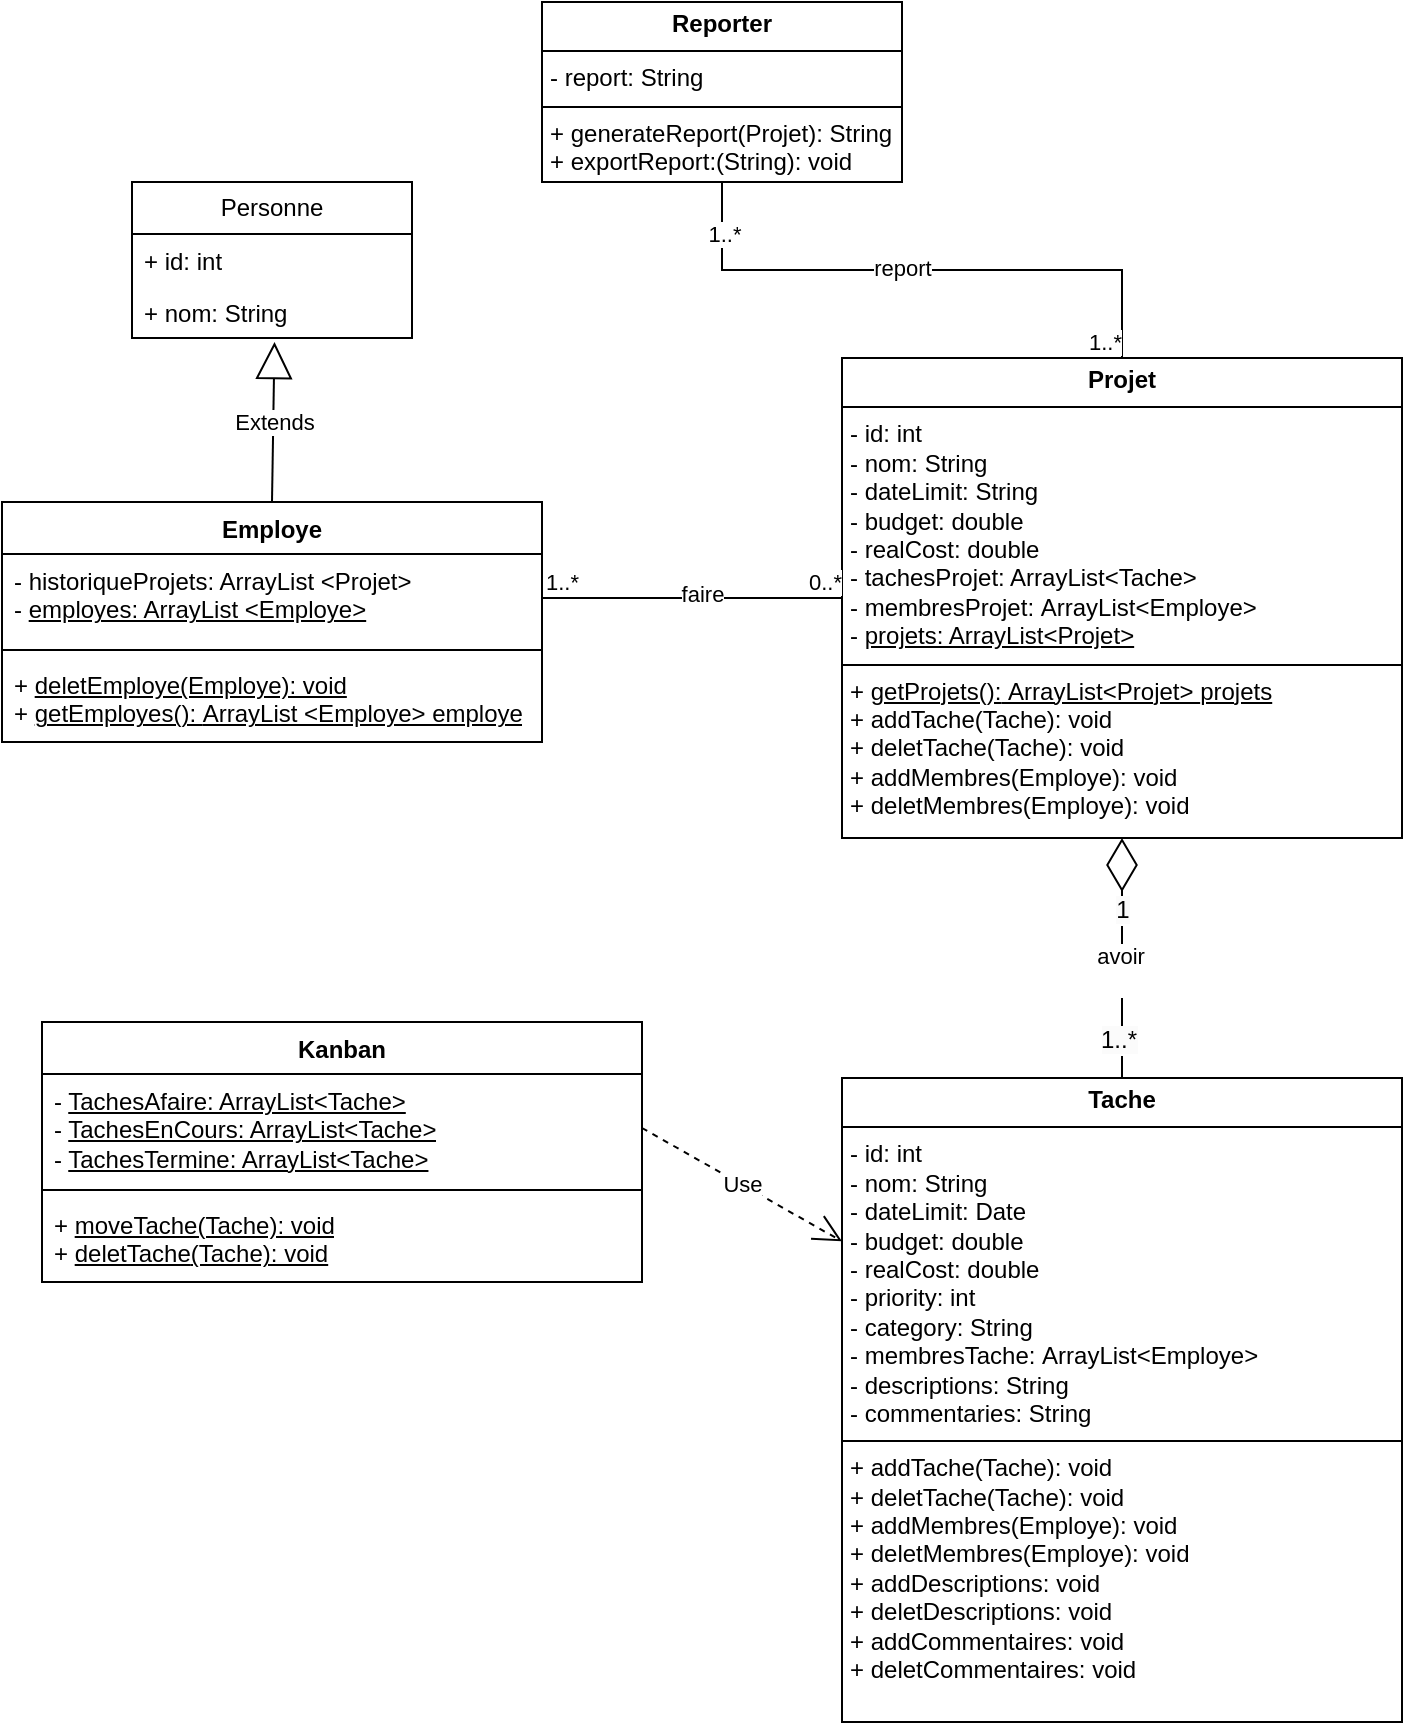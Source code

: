 <mxfile version="26.0.4">
  <diagram id="C5RBs43oDa-KdzZeNtuy" name="Page-1">
    <mxGraphModel dx="740" dy="541" grid="1" gridSize="10" guides="1" tooltips="1" connect="1" arrows="1" fold="1" page="1" pageScale="1" pageWidth="827" pageHeight="1169" math="0" shadow="0">
      <root>
        <mxCell id="WIyWlLk6GJQsqaUBKTNV-0" />
        <mxCell id="WIyWlLk6GJQsqaUBKTNV-1" parent="WIyWlLk6GJQsqaUBKTNV-0" />
        <mxCell id="X2ethnBV-2dmrT0V9-P8-0" value="Personne" style="swimlane;fontStyle=0;childLayout=stackLayout;horizontal=1;startSize=26;fillColor=none;horizontalStack=0;resizeParent=1;resizeParentMax=0;resizeLast=0;collapsible=1;marginBottom=0;whiteSpace=wrap;html=1;" parent="WIyWlLk6GJQsqaUBKTNV-1" vertex="1">
          <mxGeometry x="135" y="180" width="140" height="78" as="geometry" />
        </mxCell>
        <mxCell id="X2ethnBV-2dmrT0V9-P8-1" value="+ id: int" style="text;strokeColor=none;fillColor=none;align=left;verticalAlign=top;spacingLeft=4;spacingRight=4;overflow=hidden;rotatable=0;points=[[0,0.5],[1,0.5]];portConstraint=eastwest;whiteSpace=wrap;html=1;" parent="X2ethnBV-2dmrT0V9-P8-0" vertex="1">
          <mxGeometry y="26" width="140" height="26" as="geometry" />
        </mxCell>
        <mxCell id="X2ethnBV-2dmrT0V9-P8-2" value="+ nom: String" style="text;strokeColor=none;fillColor=none;align=left;verticalAlign=top;spacingLeft=4;spacingRight=4;overflow=hidden;rotatable=0;points=[[0,0.5],[1,0.5]];portConstraint=eastwest;whiteSpace=wrap;html=1;" parent="X2ethnBV-2dmrT0V9-P8-0" vertex="1">
          <mxGeometry y="52" width="140" height="26" as="geometry" />
        </mxCell>
        <mxCell id="X2ethnBV-2dmrT0V9-P8-4" value="Employe" style="swimlane;fontStyle=1;align=center;verticalAlign=top;childLayout=stackLayout;horizontal=1;startSize=26;horizontalStack=0;resizeParent=1;resizeParentMax=0;resizeLast=0;collapsible=1;marginBottom=0;whiteSpace=wrap;html=1;" parent="WIyWlLk6GJQsqaUBKTNV-1" vertex="1">
          <mxGeometry x="70" y="340" width="270" height="120" as="geometry" />
        </mxCell>
        <mxCell id="X2ethnBV-2dmrT0V9-P8-5" value="&lt;div&gt;&lt;span style=&quot;background-color: transparent;&quot;&gt;- historiqueProjets: ArrayList &amp;lt;Projet&amp;gt;&lt;/span&gt;&lt;br&gt;&lt;/div&gt;&lt;div&gt;- &lt;u&gt;employes: ArrayList &amp;lt;Employe&amp;gt;&lt;/u&gt;&lt;/div&gt;" style="text;strokeColor=none;fillColor=none;align=left;verticalAlign=top;spacingLeft=4;spacingRight=4;overflow=hidden;rotatable=0;points=[[0,0.5],[1,0.5]];portConstraint=eastwest;whiteSpace=wrap;html=1;" parent="X2ethnBV-2dmrT0V9-P8-4" vertex="1">
          <mxGeometry y="26" width="270" height="44" as="geometry" />
        </mxCell>
        <mxCell id="X2ethnBV-2dmrT0V9-P8-6" value="" style="line;strokeWidth=1;fillColor=none;align=left;verticalAlign=middle;spacingTop=-1;spacingLeft=3;spacingRight=3;rotatable=0;labelPosition=right;points=[];portConstraint=eastwest;strokeColor=inherit;" parent="X2ethnBV-2dmrT0V9-P8-4" vertex="1">
          <mxGeometry y="70" width="270" height="8" as="geometry" />
        </mxCell>
        <mxCell id="X2ethnBV-2dmrT0V9-P8-7" value="+ &lt;u&gt;deletEmploye(Employe): void&lt;/u&gt;&lt;div&gt;+ &lt;u&gt;getEmployes():&amp;nbsp;&lt;/u&gt;&lt;u style=&quot;background-color: transparent; color: light-dark(rgb(0, 0, 0), rgb(255, 255, 255));&quot;&gt;ArrayList &amp;lt;Employe&amp;gt; employe&lt;/u&gt;&lt;/div&gt;" style="text;strokeColor=none;fillColor=none;align=left;verticalAlign=top;spacingLeft=4;spacingRight=4;overflow=hidden;rotatable=0;points=[[0,0.5],[1,0.5]];portConstraint=eastwest;whiteSpace=wrap;html=1;" parent="X2ethnBV-2dmrT0V9-P8-4" vertex="1">
          <mxGeometry y="78" width="270" height="42" as="geometry" />
        </mxCell>
        <mxCell id="X2ethnBV-2dmrT0V9-P8-9" value="&lt;p style=&quot;margin:0px;margin-top:4px;text-align:center;&quot;&gt;&lt;b&gt;Projet&lt;/b&gt;&lt;/p&gt;&lt;hr size=&quot;1&quot; style=&quot;border-style:solid;&quot;&gt;&lt;p style=&quot;margin:0px;margin-left:4px;&quot;&gt;- id: int&lt;/p&gt;&lt;p style=&quot;margin:0px;margin-left:4px;&quot;&gt;- nom: String&lt;/p&gt;&lt;p style=&quot;margin:0px;margin-left:4px;&quot;&gt;- dateLimit: String&lt;/p&gt;&lt;p style=&quot;margin:0px;margin-left:4px;&quot;&gt;- budget: double&lt;/p&gt;&lt;p style=&quot;margin:0px;margin-left:4px;&quot;&gt;- realCost: double&lt;/p&gt;&lt;p style=&quot;margin:0px;margin-left:4px;&quot;&gt;- tachesProjet: ArrayList&amp;lt;Tache&amp;gt;&lt;/p&gt;&lt;p style=&quot;margin:0px;margin-left:4px;&quot;&gt;- membresProjet:&amp;nbsp;&lt;span style=&quot;background-color: transparent; color: light-dark(rgb(0, 0, 0), rgb(255, 255, 255));&quot;&gt;ArrayList&amp;lt;Employe&amp;gt;&lt;/span&gt;&lt;/p&gt;&lt;p style=&quot;margin:0px;margin-left:4px;&quot;&gt;&lt;span style=&quot;background-color: transparent; color: light-dark(rgb(0, 0, 0), rgb(255, 255, 255));&quot;&gt;- &lt;u&gt;projets: ArrayList&amp;lt;Projet&amp;gt;&lt;/u&gt;&lt;/span&gt;&lt;/p&gt;&lt;hr size=&quot;1&quot; style=&quot;border-style:solid;&quot;&gt;&lt;p style=&quot;margin:0px;margin-left:4px;&quot;&gt;+ &lt;u&gt;getProjets():&lt;span style=&quot;background-color: transparent; color: light-dark(rgb(0, 0, 0), rgb(255, 255, 255));&quot;&gt;&amp;nbsp;ArrayList&amp;lt;Projet&amp;gt;&amp;nbsp;&lt;/span&gt;&lt;span style=&quot;background-color: transparent; color: light-dark(rgb(0, 0, 0), rgb(255, 255, 255));&quot;&gt;projets&lt;/span&gt;&lt;/u&gt;&lt;/p&gt;&lt;p style=&quot;margin:0px;margin-left:4px;&quot;&gt;+ addTache(Tache): void&lt;/p&gt;&lt;p style=&quot;margin:0px;margin-left:4px;&quot;&gt;+ deletTache&lt;span style=&quot;background-color: transparent; color: light-dark(rgb(0, 0, 0), rgb(255, 255, 255));&quot;&gt;(Tache): void&lt;/span&gt;&lt;/p&gt;&lt;p style=&quot;margin: 0px 0px 0px 4px;&quot;&gt;+ addMembres(Employe): void&lt;/p&gt;&lt;p style=&quot;margin: 0px 0px 0px 4px;&quot;&gt;+ deletMembres&lt;span style=&quot;background-color: transparent; color: light-dark(rgb(0, 0, 0), rgb(255, 255, 255));&quot;&gt;(&lt;/span&gt;Employe&lt;span style=&quot;background-color: transparent; color: light-dark(rgb(0, 0, 0), rgb(255, 255, 255));&quot;&gt;): void&lt;/span&gt;&lt;/p&gt;" style="verticalAlign=top;align=left;overflow=fill;html=1;whiteSpace=wrap;" parent="WIyWlLk6GJQsqaUBKTNV-1" vertex="1">
          <mxGeometry x="490" y="268" width="280" height="240" as="geometry" />
        </mxCell>
        <mxCell id="X2ethnBV-2dmrT0V9-P8-10" value="&lt;p style=&quot;margin:0px;margin-top:4px;text-align:center;&quot;&gt;&lt;b&gt;Tache&lt;/b&gt;&lt;/p&gt;&lt;hr size=&quot;1&quot; style=&quot;border-style:solid;&quot;&gt;&lt;p style=&quot;margin:0px;margin-left:4px;&quot;&gt;- id: int&lt;/p&gt;&lt;p style=&quot;margin:0px;margin-left:4px;&quot;&gt;- nom: String&lt;/p&gt;&lt;p style=&quot;margin:0px;margin-left:4px;&quot;&gt;- dateLimit: Date&lt;/p&gt;&lt;p style=&quot;margin:0px;margin-left:4px;&quot;&gt;- budget: double&lt;/p&gt;&lt;p style=&quot;margin:0px;margin-left:4px;&quot;&gt;- realCost: double&lt;/p&gt;&lt;p style=&quot;margin:0px;margin-left:4px;&quot;&gt;- priority: int&lt;/p&gt;&lt;p style=&quot;margin:0px;margin-left:4px;&quot;&gt;- category: String&lt;/p&gt;&lt;p style=&quot;margin:0px;margin-left:4px;&quot;&gt;- membresTache:&amp;nbsp;&lt;span style=&quot;background-color: transparent; color: light-dark(rgb(0, 0, 0), rgb(255, 255, 255));&quot;&gt;ArrayList&amp;lt;Employe&amp;gt;&lt;/span&gt;&lt;/p&gt;&lt;p style=&quot;margin:0px;margin-left:4px;&quot;&gt;- descriptions: String&lt;/p&gt;&lt;p style=&quot;margin:0px;margin-left:4px;&quot;&gt;- commentaries: String&lt;/p&gt;&lt;hr size=&quot;1&quot; style=&quot;border-style:solid;&quot;&gt;&lt;p style=&quot;margin:0px;margin-left:4px;&quot;&gt;+ addTache(Tache): void&lt;/p&gt;&lt;p style=&quot;margin:0px;margin-left:4px;&quot;&gt;+ deletTache&lt;span style=&quot;background-color: transparent; color: light-dark(rgb(0, 0, 0), rgb(255, 255, 255));&quot;&gt;(Tache): void&lt;/span&gt;&lt;/p&gt;&lt;p style=&quot;margin: 0px 0px 0px 4px;&quot;&gt;+ addMembres(Employe): void&lt;/p&gt;&lt;p style=&quot;margin: 0px 0px 0px 4px;&quot;&gt;+ deletMembres&lt;span style=&quot;background-color: transparent; color: light-dark(rgb(0, 0, 0), rgb(255, 255, 255));&quot;&gt;(&lt;/span&gt;Employe&lt;span style=&quot;background-color: transparent; color: light-dark(rgb(0, 0, 0), rgb(255, 255, 255));&quot;&gt;): void&lt;/span&gt;&lt;/p&gt;&lt;p style=&quot;margin: 0px 0px 0px 4px;&quot;&gt;&lt;span style=&quot;background-color: transparent; color: light-dark(rgb(0, 0, 0), rgb(255, 255, 255));&quot;&gt;+ add&lt;/span&gt;&lt;span style=&quot;background-color: transparent; color: light-dark(rgb(0, 0, 0), rgb(255, 255, 255));&quot;&gt;Descriptions: void&lt;/span&gt;&lt;/p&gt;&lt;p style=&quot;margin: 0px 0px 0px 4px;&quot;&gt;&lt;span style=&quot;background-color: transparent; color: light-dark(rgb(0, 0, 0), rgb(255, 255, 255));&quot;&gt;+ delet&lt;/span&gt;&lt;span style=&quot;background-color: transparent; color: light-dark(rgb(0, 0, 0), rgb(255, 255, 255));&quot;&gt;Descriptions: void&lt;/span&gt;&lt;/p&gt;&lt;p style=&quot;margin: 0px 0px 0px 4px;&quot;&gt;&lt;span style=&quot;background-color: transparent; color: light-dark(rgb(0, 0, 0), rgb(255, 255, 255));&quot;&gt;+ add&lt;/span&gt;Commentaires&lt;span style=&quot;background-color: transparent; color: light-dark(rgb(0, 0, 0), rgb(255, 255, 255));&quot;&gt;: void&lt;/span&gt;&lt;/p&gt;&lt;p style=&quot;margin: 0px 0px 0px 4px;&quot;&gt;&lt;span style=&quot;background-color: transparent; color: light-dark(rgb(0, 0, 0), rgb(255, 255, 255));&quot;&gt;+ delet&lt;/span&gt;Commentaires&lt;span style=&quot;background-color: transparent; color: light-dark(rgb(0, 0, 0), rgb(255, 255, 255));&quot;&gt;: void&lt;/span&gt;&lt;/p&gt;" style="verticalAlign=top;align=left;overflow=fill;html=1;whiteSpace=wrap;" parent="WIyWlLk6GJQsqaUBKTNV-1" vertex="1">
          <mxGeometry x="490" y="628" width="280" height="322" as="geometry" />
        </mxCell>
        <mxCell id="X2ethnBV-2dmrT0V9-P8-11" value="&lt;p style=&quot;margin:0px;margin-top:4px;text-align:center;&quot;&gt;&lt;b&gt;Reporter&lt;/b&gt;&lt;/p&gt;&lt;hr size=&quot;1&quot; style=&quot;border-style:solid;&quot;&gt;&lt;p style=&quot;margin:0px;margin-left:4px;&quot;&gt;- report: String&lt;/p&gt;&lt;hr size=&quot;1&quot; style=&quot;border-style:solid;&quot;&gt;&lt;p style=&quot;margin:0px;margin-left:4px;&quot;&gt;+ generateReport(Projet): String&lt;/p&gt;&lt;p style=&quot;margin:0px;margin-left:4px;&quot;&gt;+ exportReport:(String): void&lt;/p&gt;" style="verticalAlign=top;align=left;overflow=fill;html=1;whiteSpace=wrap;" parent="WIyWlLk6GJQsqaUBKTNV-1" vertex="1">
          <mxGeometry x="340" y="90" width="180" height="90" as="geometry" />
        </mxCell>
        <mxCell id="X2ethnBV-2dmrT0V9-P8-12" value="Kanban" style="swimlane;fontStyle=1;align=center;verticalAlign=top;childLayout=stackLayout;horizontal=1;startSize=26;horizontalStack=0;resizeParent=1;resizeParentMax=0;resizeLast=0;collapsible=1;marginBottom=0;whiteSpace=wrap;html=1;" parent="WIyWlLk6GJQsqaUBKTNV-1" vertex="1">
          <mxGeometry x="90" y="600" width="300" height="130" as="geometry" />
        </mxCell>
        <mxCell id="X2ethnBV-2dmrT0V9-P8-13" value="- &lt;u&gt;TachesAfaire: ArrayList&amp;lt;Tache&amp;gt;&lt;/u&gt;&lt;div&gt;- &lt;u&gt;TachesEnCours: ArrayList&amp;lt;Tache&amp;gt;&lt;/u&gt;&lt;/div&gt;&lt;div&gt;- &lt;u&gt;TachesTermine: ArrayList&amp;lt;Tache&amp;gt;&lt;/u&gt;&lt;/div&gt;" style="text;strokeColor=none;fillColor=none;align=left;verticalAlign=top;spacingLeft=4;spacingRight=4;overflow=hidden;rotatable=0;points=[[0,0.5],[1,0.5]];portConstraint=eastwest;whiteSpace=wrap;html=1;" parent="X2ethnBV-2dmrT0V9-P8-12" vertex="1">
          <mxGeometry y="26" width="300" height="54" as="geometry" />
        </mxCell>
        <mxCell id="X2ethnBV-2dmrT0V9-P8-14" value="" style="line;strokeWidth=1;fillColor=none;align=left;verticalAlign=middle;spacingTop=-1;spacingLeft=3;spacingRight=3;rotatable=0;labelPosition=right;points=[];portConstraint=eastwest;strokeColor=inherit;" parent="X2ethnBV-2dmrT0V9-P8-12" vertex="1">
          <mxGeometry y="80" width="300" height="8" as="geometry" />
        </mxCell>
        <mxCell id="X2ethnBV-2dmrT0V9-P8-15" value="+ &lt;u&gt;moveTache(Tache): void&lt;/u&gt;&lt;div&gt;+ &lt;u&gt;deletTache&lt;span style=&quot;background-color: transparent;&quot;&gt;(Tache): void&lt;/span&gt;&lt;/u&gt;&lt;/div&gt;" style="text;strokeColor=none;fillColor=none;align=left;verticalAlign=top;spacingLeft=4;spacingRight=4;overflow=hidden;rotatable=0;points=[[0,0.5],[1,0.5]];portConstraint=eastwest;whiteSpace=wrap;html=1;" parent="X2ethnBV-2dmrT0V9-P8-12" vertex="1">
          <mxGeometry y="88" width="300" height="42" as="geometry" />
        </mxCell>
        <mxCell id="X2ethnBV-2dmrT0V9-P8-16" value="Extends" style="endArrow=block;endSize=16;endFill=0;html=1;rounded=0;exitX=0.5;exitY=0;exitDx=0;exitDy=0;entryX=0.509;entryY=1.077;entryDx=0;entryDy=0;entryPerimeter=0;" parent="WIyWlLk6GJQsqaUBKTNV-1" source="X2ethnBV-2dmrT0V9-P8-4" target="X2ethnBV-2dmrT0V9-P8-2" edge="1">
          <mxGeometry width="160" relative="1" as="geometry">
            <mxPoint x="310" y="360" as="sourcePoint" />
            <mxPoint x="190" y="250" as="targetPoint" />
          </mxGeometry>
        </mxCell>
        <mxCell id="X2ethnBV-2dmrT0V9-P8-17" value="" style="endArrow=diamondThin;endFill=0;endSize=24;html=1;rounded=0;exitX=0.5;exitY=0;exitDx=0;exitDy=0;entryX=0.5;entryY=1;entryDx=0;entryDy=0;" parent="WIyWlLk6GJQsqaUBKTNV-1" source="X2ethnBV-2dmrT0V9-P8-10" target="X2ethnBV-2dmrT0V9-P8-9" edge="1">
          <mxGeometry width="160" relative="1" as="geometry">
            <mxPoint x="310" y="510" as="sourcePoint" />
            <mxPoint x="470" y="510" as="targetPoint" />
          </mxGeometry>
        </mxCell>
        <mxCell id="X2ethnBV-2dmrT0V9-P8-18" value="avoir&lt;div&gt;&lt;br&gt;&lt;/div&gt;" style="edgeLabel;html=1;align=center;verticalAlign=middle;resizable=0;points=[];" parent="X2ethnBV-2dmrT0V9-P8-17" vertex="1" connectable="0">
          <mxGeometry x="-0.102" y="1" relative="1" as="geometry">
            <mxPoint as="offset" />
          </mxGeometry>
        </mxCell>
        <mxCell id="X2ethnBV-2dmrT0V9-P8-32" value="&lt;span style=&quot;font-size: 12px; background-color: rgb(251, 251, 251);&quot;&gt;1&lt;/span&gt;" style="edgeLabel;html=1;align=center;verticalAlign=middle;resizable=0;points=[];" parent="X2ethnBV-2dmrT0V9-P8-17" vertex="1" connectable="0">
          <mxGeometry x="0.396" relative="1" as="geometry">
            <mxPoint as="offset" />
          </mxGeometry>
        </mxCell>
        <mxCell id="X2ethnBV-2dmrT0V9-P8-33" value="&lt;span style=&quot;font-size: 12px; background-color: rgb(251, 251, 251);&quot;&gt;1..*&lt;/span&gt;" style="edgeLabel;html=1;align=center;verticalAlign=middle;resizable=0;points=[];" parent="X2ethnBV-2dmrT0V9-P8-17" vertex="1" connectable="0">
          <mxGeometry x="-0.686" y="2" relative="1" as="geometry">
            <mxPoint as="offset" />
          </mxGeometry>
        </mxCell>
        <mxCell id="X2ethnBV-2dmrT0V9-P8-21" value="" style="endArrow=none;html=1;edgeStyle=orthogonalEdgeStyle;rounded=0;exitX=1;exitY=0.5;exitDx=0;exitDy=0;entryX=0;entryY=0.5;entryDx=0;entryDy=0;" parent="WIyWlLk6GJQsqaUBKTNV-1" source="X2ethnBV-2dmrT0V9-P8-5" target="X2ethnBV-2dmrT0V9-P8-9" edge="1">
          <mxGeometry relative="1" as="geometry">
            <mxPoint x="310" y="510" as="sourcePoint" />
            <mxPoint x="470" y="510" as="targetPoint" />
          </mxGeometry>
        </mxCell>
        <mxCell id="X2ethnBV-2dmrT0V9-P8-22" value="1..*" style="edgeLabel;resizable=0;html=1;align=left;verticalAlign=bottom;" parent="X2ethnBV-2dmrT0V9-P8-21" connectable="0" vertex="1">
          <mxGeometry x="-1" relative="1" as="geometry" />
        </mxCell>
        <mxCell id="X2ethnBV-2dmrT0V9-P8-23" value="0..*" style="edgeLabel;resizable=0;html=1;align=right;verticalAlign=bottom;" parent="X2ethnBV-2dmrT0V9-P8-21" connectable="0" vertex="1">
          <mxGeometry x="1" relative="1" as="geometry" />
        </mxCell>
        <mxCell id="X2ethnBV-2dmrT0V9-P8-24" value="faire" style="edgeLabel;html=1;align=center;verticalAlign=middle;resizable=0;points=[];" parent="X2ethnBV-2dmrT0V9-P8-21" vertex="1" connectable="0">
          <mxGeometry x="0.065" y="2" relative="1" as="geometry">
            <mxPoint as="offset" />
          </mxGeometry>
        </mxCell>
        <mxCell id="X2ethnBV-2dmrT0V9-P8-25" value="" style="endArrow=none;html=1;edgeStyle=orthogonalEdgeStyle;rounded=0;exitX=0.5;exitY=1;exitDx=0;exitDy=0;entryX=0.5;entryY=0;entryDx=0;entryDy=0;" parent="WIyWlLk6GJQsqaUBKTNV-1" source="X2ethnBV-2dmrT0V9-P8-11" target="X2ethnBV-2dmrT0V9-P8-9" edge="1">
          <mxGeometry relative="1" as="geometry">
            <mxPoint x="770" y="105" as="sourcePoint" />
            <mxPoint x="670" y="250" as="targetPoint" />
          </mxGeometry>
        </mxCell>
        <mxCell id="X2ethnBV-2dmrT0V9-P8-27" value="1..*" style="edgeLabel;resizable=0;html=1;align=right;verticalAlign=bottom;" parent="X2ethnBV-2dmrT0V9-P8-25" connectable="0" vertex="1">
          <mxGeometry x="1" relative="1" as="geometry" />
        </mxCell>
        <mxCell id="X2ethnBV-2dmrT0V9-P8-28" value="report" style="edgeLabel;html=1;align=center;verticalAlign=middle;resizable=0;points=[];" parent="X2ethnBV-2dmrT0V9-P8-25" vertex="1" connectable="0">
          <mxGeometry x="-0.074" y="1" relative="1" as="geometry">
            <mxPoint as="offset" />
          </mxGeometry>
        </mxCell>
        <mxCell id="X2ethnBV-2dmrT0V9-P8-34" value="&lt;span style=&quot;text-align: left;&quot;&gt;1..*&lt;/span&gt;" style="edgeLabel;html=1;align=center;verticalAlign=middle;resizable=0;points=[];" parent="X2ethnBV-2dmrT0V9-P8-25" vertex="1" connectable="0">
          <mxGeometry x="-0.818" y="1" relative="1" as="geometry">
            <mxPoint as="offset" />
          </mxGeometry>
        </mxCell>
        <mxCell id="X2ethnBV-2dmrT0V9-P8-30" value="Use" style="endArrow=open;endSize=12;dashed=1;html=1;rounded=0;exitX=1;exitY=0.5;exitDx=0;exitDy=0;" parent="WIyWlLk6GJQsqaUBKTNV-1" source="X2ethnBV-2dmrT0V9-P8-13" target="X2ethnBV-2dmrT0V9-P8-10" edge="1">
          <mxGeometry width="160" relative="1" as="geometry">
            <mxPoint x="310" y="510" as="sourcePoint" />
            <mxPoint x="470" y="510" as="targetPoint" />
          </mxGeometry>
        </mxCell>
      </root>
    </mxGraphModel>
  </diagram>
</mxfile>
